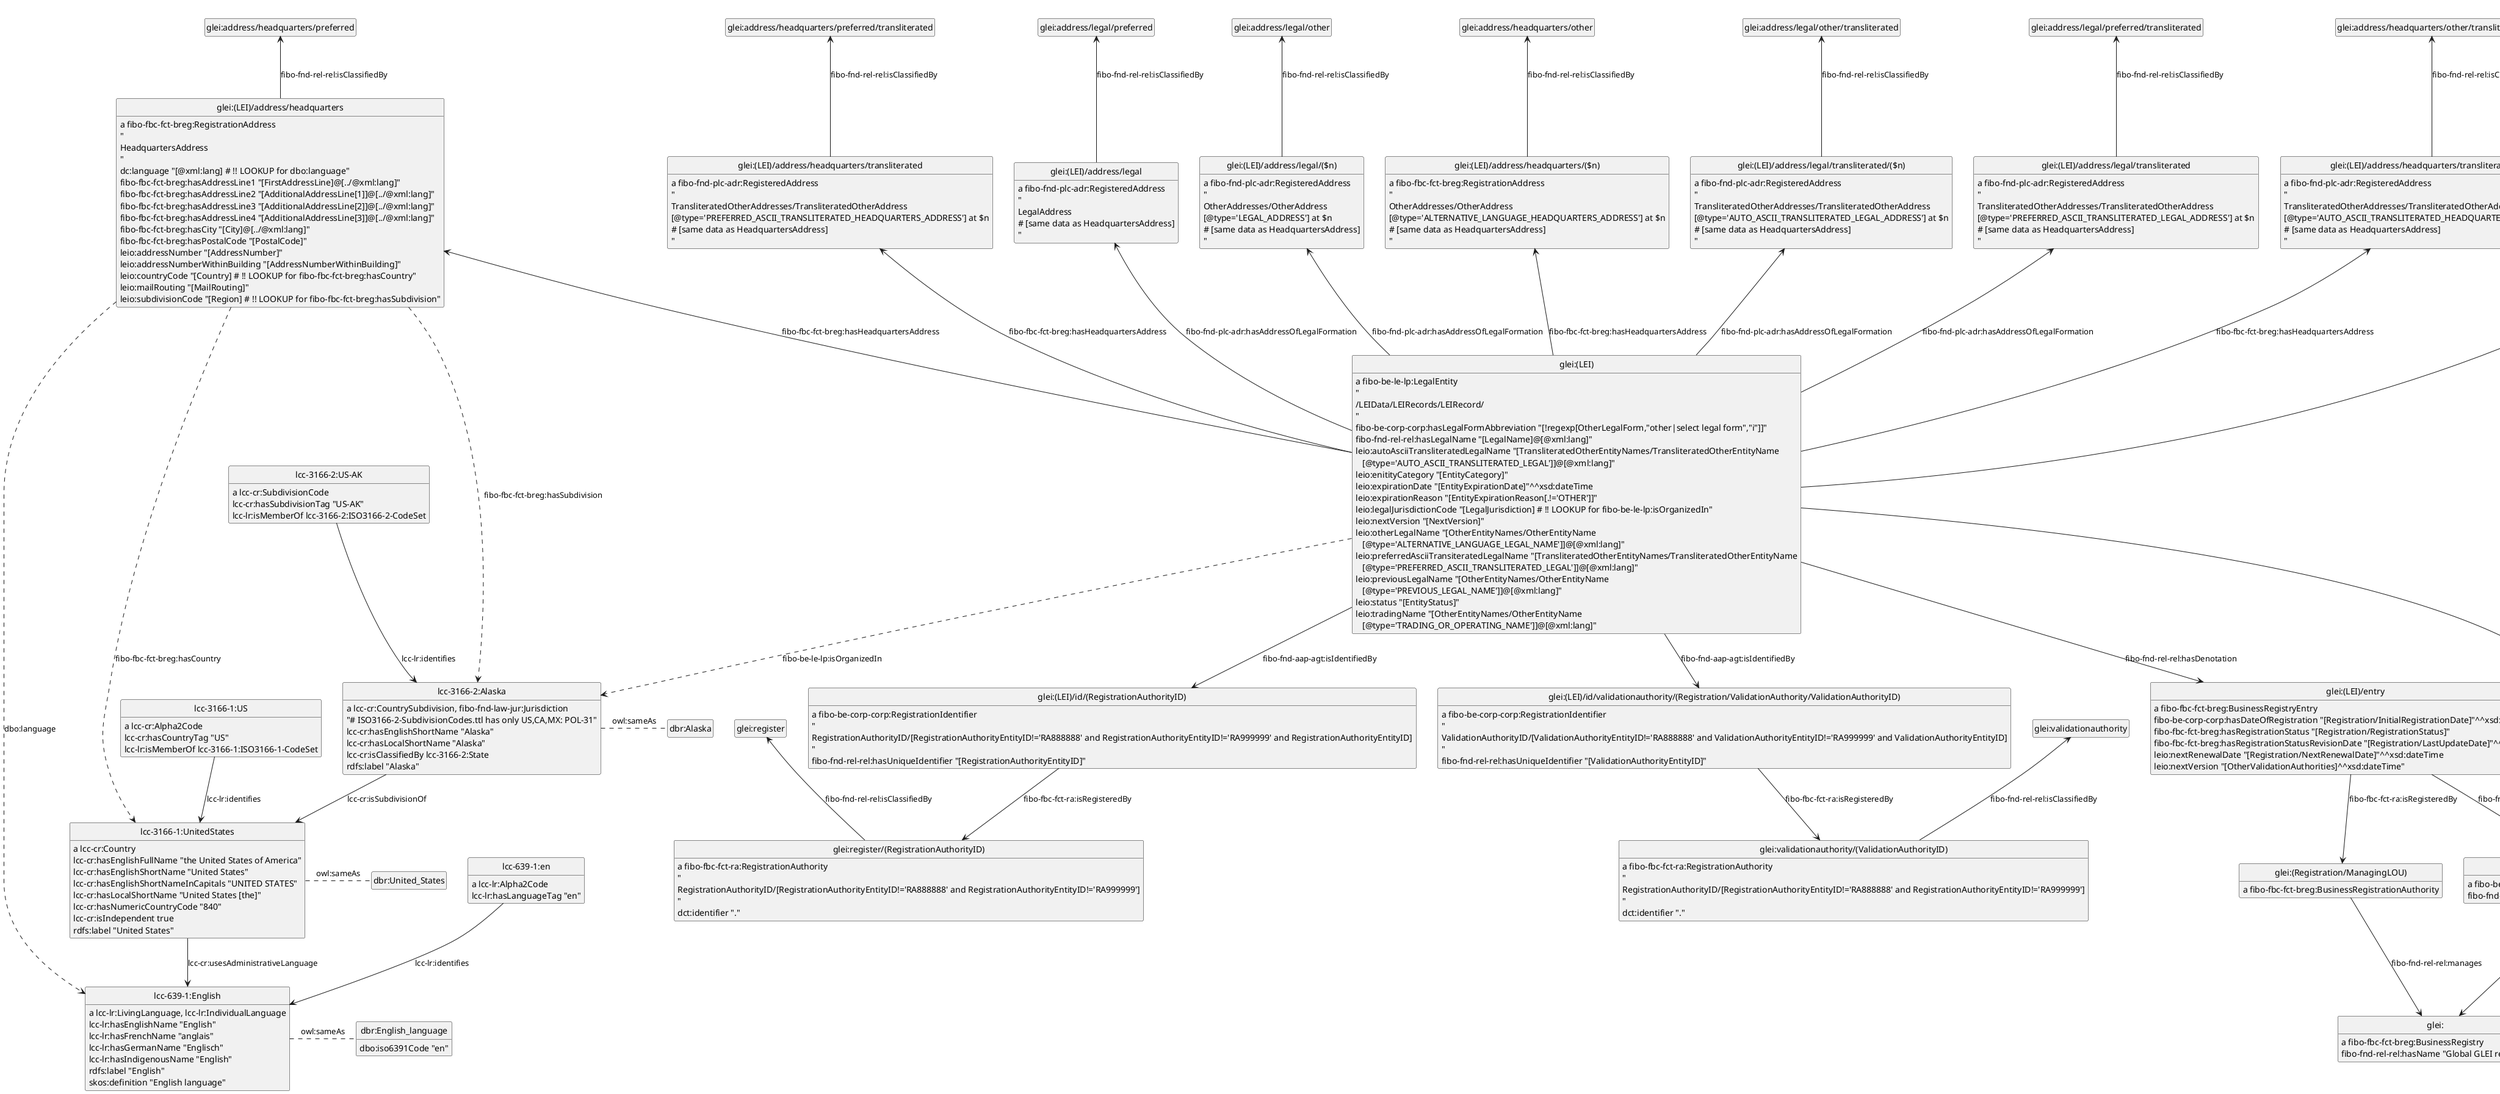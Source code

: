 @startuml
hide empty methods
hide empty attributes
hide circle
skinparam classAttributeIconSize 0
class lcc_3166_1_UnitedStates as "lcc-3166-1:UnitedStates"
lcc_3166_1_UnitedStates : a lcc-cr:Country
class dbr_United_States as "dbr:United_States"
lcc_3166_1_UnitedStates .right. dbr_United_States : owl:sameAs
class lcc_639_1_English as "lcc-639-1:English"
lcc_3166_1_UnitedStates --> lcc_639_1_English : lcc-cr:usesAdministrativeLanguage
lcc_3166_1_UnitedStates : lcc-cr:hasEnglishFullName "the United States of America"
lcc_3166_1_UnitedStates : lcc-cr:hasEnglishShortName "United States"
lcc_3166_1_UnitedStates : lcc-cr:hasEnglishShortNameInCapitals "UNITED STATES"
lcc_3166_1_UnitedStates : lcc-cr:hasLocalShortName "United States [the]"
lcc_3166_1_UnitedStates : lcc-cr:hasNumericCountryCode "840"
lcc_3166_1_UnitedStates : lcc-cr:isIndependent true
lcc_3166_1_UnitedStates : rdfs:label "United States"
class glei_validationauthority_ValidationAuthorityID_ as "glei:validationauthority/(ValidationAuthorityID)"
glei_validationauthority_ValidationAuthorityID_ : a fibo-fbc-fct-ra:RegistrationAuthority
class glei_validationauthority as "glei:validationauthority"
glei_validationauthority_ValidationAuthorityID_ -up-> glei_validationauthority : fibo-fnd-rel-rel:isClassifiedBy
glei_validationauthority_ValidationAuthorityID_ :  "\nRegistrationAuthorityID/[RegistrationAuthorityEntityID!='RA888888' and RegistrationAuthorityEntityID!='RA999999']\n"
glei_validationauthority_ValidationAuthorityID_ : dct:identifier "."
class glei_LEI_address_headquarters as "glei:(LEI)/address/headquarters"
glei_LEI_address_headquarters : a fibo-fbc-fct-breg:RegistrationAddress
class lcc_3166_2_Alaska as "lcc-3166-2:Alaska"
glei_LEI_address_headquarters ..> lcc_3166_2_Alaska : fibo-fbc-fct-breg:hasSubdivision
class glei_address_headquarters_preferred as "glei:address/headquarters/preferred"
glei_LEI_address_headquarters -up-> glei_address_headquarters_preferred : fibo-fnd-rel-rel:isClassifiedBy
glei_LEI_address_headquarters ..> lcc_3166_1_UnitedStates : fibo-fbc-fct-breg:hasCountry
glei_LEI_address_headquarters ..> lcc_639_1_English : dbo:language
glei_LEI_address_headquarters :  "\nHeadquartersAddress\n"
glei_LEI_address_headquarters : dc:language "[@xml:lang] # !! LOOKUP for dbo:language"
glei_LEI_address_headquarters : fibo-fbc-fct-breg:hasAddressLine1 "[FirstAddressLine]@[../@xml:lang]"
glei_LEI_address_headquarters : fibo-fbc-fct-breg:hasAddressLine2 "[AdditionalAddressLine[1]]@[../@xml:lang]"
glei_LEI_address_headquarters : fibo-fbc-fct-breg:hasAddressLine3 "[AdditionalAddressLine[2]]@[../@xml:lang]"
glei_LEI_address_headquarters : fibo-fbc-fct-breg:hasAddressLine4 "[AdditionalAddressLine[3]]@[../@xml:lang]"
glei_LEI_address_headquarters : fibo-fbc-fct-breg:hasCity "[City]@[../@xml:lang]"
glei_LEI_address_headquarters : fibo-fbc-fct-breg:hasPostalCode "[PostalCode]"
glei_LEI_address_headquarters : leio:addressNumber "[AddressNumber]"
glei_LEI_address_headquarters : leio:addressNumberWithinBuilding "[AddressNumberWithinBuilding]"
glei_LEI_address_headquarters : leio:countryCode "[Country] # !! LOOKUP for fibo-fbc-fct-breg:hasCountry"
glei_LEI_address_headquarters : leio:mailRouting "[MailRouting]"
glei_LEI_address_headquarters : leio:subdivisionCode "[Region] # !! LOOKUP for fibo-fbc-fct-breg:hasSubdivision"
class lcc_3166_1_US as "lcc-3166-1:US"
lcc_3166_1_US : a lcc-cr:Alpha2Code
lcc_3166_1_US --> lcc_3166_1_UnitedStates : lcc-lr:identifies
lcc_3166_1_US : lcc-cr:hasCountryTag "US"
lcc_3166_1_US : lcc-lr:isMemberOf lcc-3166-1:ISO3166-1-CodeSet
class glei_LEI_address_legal_n_ as "glei:(LEI)/address/legal/($n)"
glei_LEI_address_legal_n_ : a fibo-fnd-plc-adr:RegisteredAddress
class glei_address_legal_other as "glei:address/legal/other"
glei_LEI_address_legal_n_ -up-> glei_address_legal_other : fibo-fnd-rel-rel:isClassifiedBy
glei_LEI_address_legal_n_ :  "\nOtherAddresses/OtherAddress\n[@type='LEGAL_ADDRESS'] at $n\n# [same data as HeadquartersAddress]\n"
lcc_3166_2_Alaska : a lcc-cr:CountrySubdivision, fibo-fnd-law-jur:Jurisdiction
class dbr_Alaska as "dbr:Alaska"
lcc_3166_2_Alaska .right. dbr_Alaska : owl:sameAs
lcc_3166_2_Alaska --> lcc_3166_1_UnitedStates : lcc-cr:isSubdivisionOf
lcc_3166_2_Alaska :  "# ISO3166-2-SubdivisionCodes.ttl has only US,CA,MX: POL-31"
lcc_3166_2_Alaska : lcc-cr:hasEnglishShortName "Alaska"
lcc_3166_2_Alaska : lcc-cr:hasLocalShortName "Alaska"
lcc_3166_2_Alaska : lcc-cr:isClassifiedBy lcc-3166-2:State
lcc_3166_2_Alaska : rdfs:label "Alaska"
class glei_status_EntityStatus_ as "glei:status/(EntityStatus)"
glei_status_EntityStatus_ : a fibo-fnd-rel-rel:Reference
class glei_status as "glei:status"
glei_status_EntityStatus_ -up-> glei_status : fibo-fnd-rel-rel:isMemberOf
glei_status_EntityStatus_ : fibo-fnd-rel-rel:hasUniqueIdentifier "[EntityStatus]"
class glei_LEI_address_legal_transliterated as "glei:(LEI)/address/legal/transliterated"
glei_LEI_address_legal_transliterated : a fibo-fnd-plc-adr:RegisteredAddress
class glei_address_legal_preferred_transliterated as "glei:address/legal/preferred/transliterated"
glei_LEI_address_legal_transliterated -up-> glei_address_legal_preferred_transliterated : fibo-fnd-rel-rel:isClassifiedBy
glei_LEI_address_legal_transliterated :  "\nTransliteratedOtherAddresses/TransliteratedOtherAddress\n[@type='PREFERRED_ASCII_TRANSLITERATED_LEGAL_ADDRESS'] at $n\n# [same data as HeadquartersAddress]\n"
class glei_LEI_address_headquarters_transliterated_n_ as "glei:(LEI)/address/headquarters/transliterated/($n)"
glei_LEI_address_headquarters_transliterated_n_ : a fibo-fnd-plc-adr:RegisteredAddress
class glei_address_headquarters_other_transliterated as "glei:address/headquarters/other/transliterated"
glei_LEI_address_headquarters_transliterated_n_ -up-> glei_address_headquarters_other_transliterated : fibo-fnd-rel-rel:isClassifiedBy
glei_LEI_address_headquarters_transliterated_n_ :  "\nTransliteratedOtherAddresses/TransliteratedOtherAddress\n[@type='AUTO_ASCII_TRANSLITERATED_HEADQUARTERS_ADDRESS'] at $n\n# [same data as HeadquartersAddress]\n"
class glei_LEI_address_legal_transliterated_n_ as "glei:(LEI)/address/legal/transliterated/($n)"
glei_LEI_address_legal_transliterated_n_ : a fibo-fnd-plc-adr:RegisteredAddress
class glei_address_legal_other_transliterated as "glei:address/legal/other/transliterated"
glei_LEI_address_legal_transliterated_n_ -up-> glei_address_legal_other_transliterated : fibo-fnd-rel-rel:isClassifiedBy
glei_LEI_address_legal_transliterated_n_ :  "\nTransliteratedOtherAddresses/TransliteratedOtherAddress\n[@type='AUTO_ASCII_TRANSLITERATED_LEGAL_ADDRESS'] at $n\n# [same data as HeadquartersAddress]\n"
class lcc_639_1_en as "lcc-639-1:en"
lcc_639_1_en : a lcc-lr:Alpha2Code
lcc_639_1_en --> lcc_639_1_English : lcc-lr:identifies
lcc_639_1_en : lcc-lr:hasLanguageTag "en"
class glei_LEI_address_headquarters_transliterated as "glei:(LEI)/address/headquarters/transliterated"
glei_LEI_address_headquarters_transliterated : a fibo-fnd-plc-adr:RegisteredAddress
class glei_address_headquarters_preferred_transliterated as "glei:address/headquarters/preferred/transliterated"
glei_LEI_address_headquarters_transliterated -up-> glei_address_headquarters_preferred_transliterated : fibo-fnd-rel-rel:isClassifiedBy
glei_LEI_address_headquarters_transliterated :  "\nTransliteratedOtherAddresses/TransliteratedOtherAddress\n[@type='PREFERRED_ASCII_TRANSLITERATED_HEADQUARTERS_ADDRESS'] at $n\n# [same data as HeadquartersAddress]\n"
class glei_LEI_entry as "glei:(LEI)/entry"
glei_LEI_entry : a fibo-fbc-fct-breg:BusinessRegistryEntry
class glei_Registration_ManagingLOU_ as "glei:(Registration/ManagingLOU)"
glei_LEI_entry --> glei_Registration_ManagingLOU_ : fibo-fbc-fct-ra:isRegisteredBy
class glei_LEI_lei as "glei:(LEI)/lei"
glei_LEI_entry --> glei_LEI_lei : fibo-fnd-rel-rel:comprises
glei_LEI_entry : fibo-be-corp-corp:hasDateOfRegistration "[Registration/InitialRegistrationDate]"^^xsd:dateTime
glei_LEI_entry : fibo-fbc-fct-breg:hasRegistrationStatus "[Registration/RegistrationStatus]"
glei_LEI_entry : fibo-fbc-fct-breg:hasRegistrationStatusRevisionDate "[Registration/LastUpdateDate]"^^xsd:dateTime
glei_LEI_entry : leio:nextRenewalDate "[Registration/NextRenewalDate]"^^xsd:dateTime
glei_LEI_entry : leio:nextVersion "[OtherValidationAuthorities]^^xsd:dateTime"
class glei_LEI_id_validationauthority_Registration_ValidationAuthority_ValidationAuthorityID_ as "glei:(LEI)/id/validationauthority/(Registration/ValidationAuthority/ValidationAuthorityID)"
glei_LEI_id_validationauthority_Registration_ValidationAuthority_ValidationAuthorityID_ : a fibo-be-corp-corp:RegistrationIdentifier
glei_LEI_id_validationauthority_Registration_ValidationAuthority_ValidationAuthorityID_ --> glei_validationauthority_ValidationAuthorityID_ : fibo-fbc-fct-ra:isRegisteredBy
glei_LEI_id_validationauthority_Registration_ValidationAuthority_ValidationAuthorityID_ :  "\nValidationAuthorityID/[ValidationAuthorityEntityID!='RA888888' and ValidationAuthorityEntityID!='RA999999' and ValidationAuthorityEntityID]\n"
glei_LEI_id_validationauthority_Registration_ValidationAuthority_ValidationAuthorityID_ : fibo-fnd-rel-rel:hasUniqueIdentifier "[ValidationAuthorityEntityID]"
class dbr_English_language as "dbr:English_language"
dbr_English_language : dbo:iso6391Code "en"
class glei_LEI_address_headquarters_n_ as "glei:(LEI)/address/headquarters/($n)"
glei_LEI_address_headquarters_n_ : a fibo-fbc-fct-breg:RegistrationAddress
class glei_address_headquarters_other as "glei:address/headquarters/other"
glei_LEI_address_headquarters_n_ -up-> glei_address_headquarters_other : fibo-fnd-rel-rel:isClassifiedBy
glei_LEI_address_headquarters_n_ :  "\nOtherAddresses/OtherAddress\n[@type='ALTERNATIVE_LANGUAGE_HEADQUARTERS_ADDRESS'] at $n\n# [same data as HeadquartersAddress]\n"
class glei_ as "glei:"
glei_ : a fibo-fbc-fct-breg:BusinessRegistry
glei_ : fibo-fnd-rel-rel:hasName "Global GLEI register"
glei_Registration_ManagingLOU_ : a fibo-fbc-fct-breg:BusinessRegistrationAuthority
glei_Registration_ManagingLOU_ --> glei_ : fibo-fnd-rel-rel:manages
class glei_LEI_id_RegistrationAuthorityID_ as "glei:(LEI)/id/(RegistrationAuthorityID)"
glei_LEI_id_RegistrationAuthorityID_ : a fibo-be-corp-corp:RegistrationIdentifier
class glei_register_RegistrationAuthorityID_ as "glei:register/(RegistrationAuthorityID)"
glei_LEI_id_RegistrationAuthorityID_ --> glei_register_RegistrationAuthorityID_ : fibo-fbc-fct-ra:isRegisteredBy
glei_LEI_id_RegistrationAuthorityID_ :  "\nRegistrationAuthorityID/[RegistrationAuthorityEntityID!='RA888888' and RegistrationAuthorityEntityID!='RA999999' and RegistrationAuthorityEntityID]\n"
glei_LEI_id_RegistrationAuthorityID_ : fibo-fnd-rel-rel:hasUniqueIdentifier "[RegistrationAuthorityEntityID]"
lcc_639_1_English : a lcc-lr:LivingLanguage, lcc-lr:IndividualLanguage
lcc_639_1_English .right. dbr_English_language : owl:sameAs
lcc_639_1_English : lcc-lr:hasEnglishName "English"
lcc_639_1_English : lcc-lr:hasFrenchName "anglais"
lcc_639_1_English : lcc-lr:hasGermanName "Englisch"
lcc_639_1_English : lcc-lr:hasIndigenousName "English"
lcc_639_1_English : rdfs:label "English"
lcc_639_1_English : skos:definition "English language"
glei_status : a fibo-fnd-arr-cls:ClassificationScheme
glei_status : fibo-fnd-rel-rel:hasName "LEI status"
class glei_LEI_ as "glei:(LEI)"
glei_LEI_ : a fibo-be-le-lp:LegalEntity
glei_LEI_ --> glei_LEI_lei : fibo-fnd-aap-agt:isIdentifiedBy
class glei_LEI_address_legal as "glei:(LEI)/address/legal"
glei_LEI_ -up-> glei_LEI_address_legal : fibo-fnd-plc-adr:hasAddressOfLegalFormation
glei_LEI_ --> glei_LEI_id_validationauthority_Registration_ValidationAuthority_ValidationAuthorityID_ : fibo-fnd-aap-agt:isIdentifiedBy
glei_LEI_ -up-> glei_LEI_address_headquarters_transliterated : fibo-fbc-fct-breg:hasHeadquartersAddress
glei_LEI_ --> glei_LEI_entry : fibo-fnd-rel-rel:hasDenotation
glei_LEI_ ..> lcc_3166_2_Alaska : fibo-be-le-lp:isOrganizedIn
glei_LEI_ -up-> glei_status_EntityStatus_ : fibo-fnd-rel-rel:isClassifiedBy
glei_LEI_ -up-> glei_LEI_address_headquarters_transliterated_n_ : fibo-fbc-fct-breg:hasHeadquartersAddress
glei_LEI_ -up-> glei_LEI_address_legal_transliterated : fibo-fnd-plc-adr:hasAddressOfLegalFormation
glei_LEI_ --> glei_LEI_id_RegistrationAuthorityID_ : fibo-fnd-aap-agt:isIdentifiedBy
glei_LEI_ -up-> glei_LEI_address_legal_transliterated_n_ : fibo-fnd-plc-adr:hasAddressOfLegalFormation
glei_LEI_ -up-> glei_LEI_address_headquarters : fibo-fbc-fct-breg:hasHeadquartersAddress
glei_LEI_ -up-> glei_LEI_address_headquarters_n_ : fibo-fbc-fct-breg:hasHeadquartersAddress
glei_LEI_ -up-> glei_LEI_address_legal_n_ : fibo-fnd-plc-adr:hasAddressOfLegalFormation
glei_LEI_ :  "\n/LEIData/LEIRecords/LEIRecord/\n"
glei_LEI_ : fibo-be-corp-corp:hasLegalFormAbbreviation "[!regexp[OtherLegalForm,"other|select legal form","i"]]"
glei_LEI_ : fibo-fnd-rel-rel:hasLegalName "[LegalName]@[@xml:lang]"
glei_LEI_ : leio:autoAsciiTransliteratedLegalName "[TransliteratedOtherEntityNames/TransliteratedOtherEntityName\n   [@type='AUTO_ASCII_TRANSLITERATED_LEGAL']]@[@xml:lang]"
glei_LEI_ : leio:enitityCategory "[EntityCategory]"
glei_LEI_ : leio:expirationDate "[EntityExpirationDate]"^^xsd:dateTime
glei_LEI_ : leio:expirationReason "[EntityExpirationReason[.!='OTHER']]"
glei_LEI_ : leio:legalJurisdictionCode "[LegalJurisdiction] # !! LOOKUP for fibo-be-le-lp:isOrganizedIn"
glei_LEI_ : leio:nextVersion "[NextVersion]"
glei_LEI_ : leio:otherLegalName "[OtherEntityNames/OtherEntityName\n   [@type='ALTERNATIVE_LANGUAGE_LEGAL_NAME']]@[@xml:lang]"
glei_LEI_ : leio:preferredAsciiTransiteratedLegalName "[TransliteratedOtherEntityNames/TransliteratedOtherEntityName\n   [@type='PREFERRED_ASCII_TRANSLITERATED_LEGAL']]@[@xml:lang]"
glei_LEI_ : leio:previousLegalName "[OtherEntityNames/OtherEntityName\n   [@type='PREVIOUS_LEGAL_NAME']]@[@xml:lang]"
glei_LEI_ : leio:status "[EntityStatus]"
glei_LEI_ : leio:tradingName "[OtherEntityNames/OtherEntityName\n   [@type='TRADING_OR_OPERATING_NAME']]@[@xml:lang]"
glei_LEI_lei : a fibo-be-le-lei:LegalEntityIdentifier, fibo-fbc-fct-ra:RegistryIdentifier
glei_LEI_lei --> glei_ : fibo-fnd-arr-id:isIndexTo
glei_LEI_lei : fibo-fnd-rel-rel:hasUniqueIdentifier "[LEI]"
glei_LEI_address_legal : a fibo-fnd-plc-adr:RegisteredAddress
class glei_address_legal_preferred as "glei:address/legal/preferred"
glei_LEI_address_legal -up-> glei_address_legal_preferred : fibo-fnd-rel-rel:isClassifiedBy
glei_LEI_address_legal :  "\nLegalAddress\n# [same data as HeadquartersAddress]\n"
glei_register_RegistrationAuthorityID_ : a fibo-fbc-fct-ra:RegistrationAuthority
class glei_register as "glei:register"
glei_register_RegistrationAuthorityID_ -up-> glei_register : fibo-fnd-rel-rel:isClassifiedBy
glei_register_RegistrationAuthorityID_ :  "\nRegistrationAuthorityID/[RegistrationAuthorityEntityID!='RA888888' and RegistrationAuthorityEntityID!='RA999999']\n"
glei_register_RegistrationAuthorityID_ : dct:identifier "."
class lcc_3166_2_US_AK as "lcc-3166-2:US-AK"
lcc_3166_2_US_AK : a lcc-cr:SubdivisionCode
lcc_3166_2_US_AK --> lcc_3166_2_Alaska : lcc-lr:identifies
lcc_3166_2_US_AK : lcc-cr:hasSubdivisionTag "US-AK"
lcc_3166_2_US_AK : lcc-lr:isMemberOf lcc-3166-2:ISO3166-2-CodeSet
@enduml
